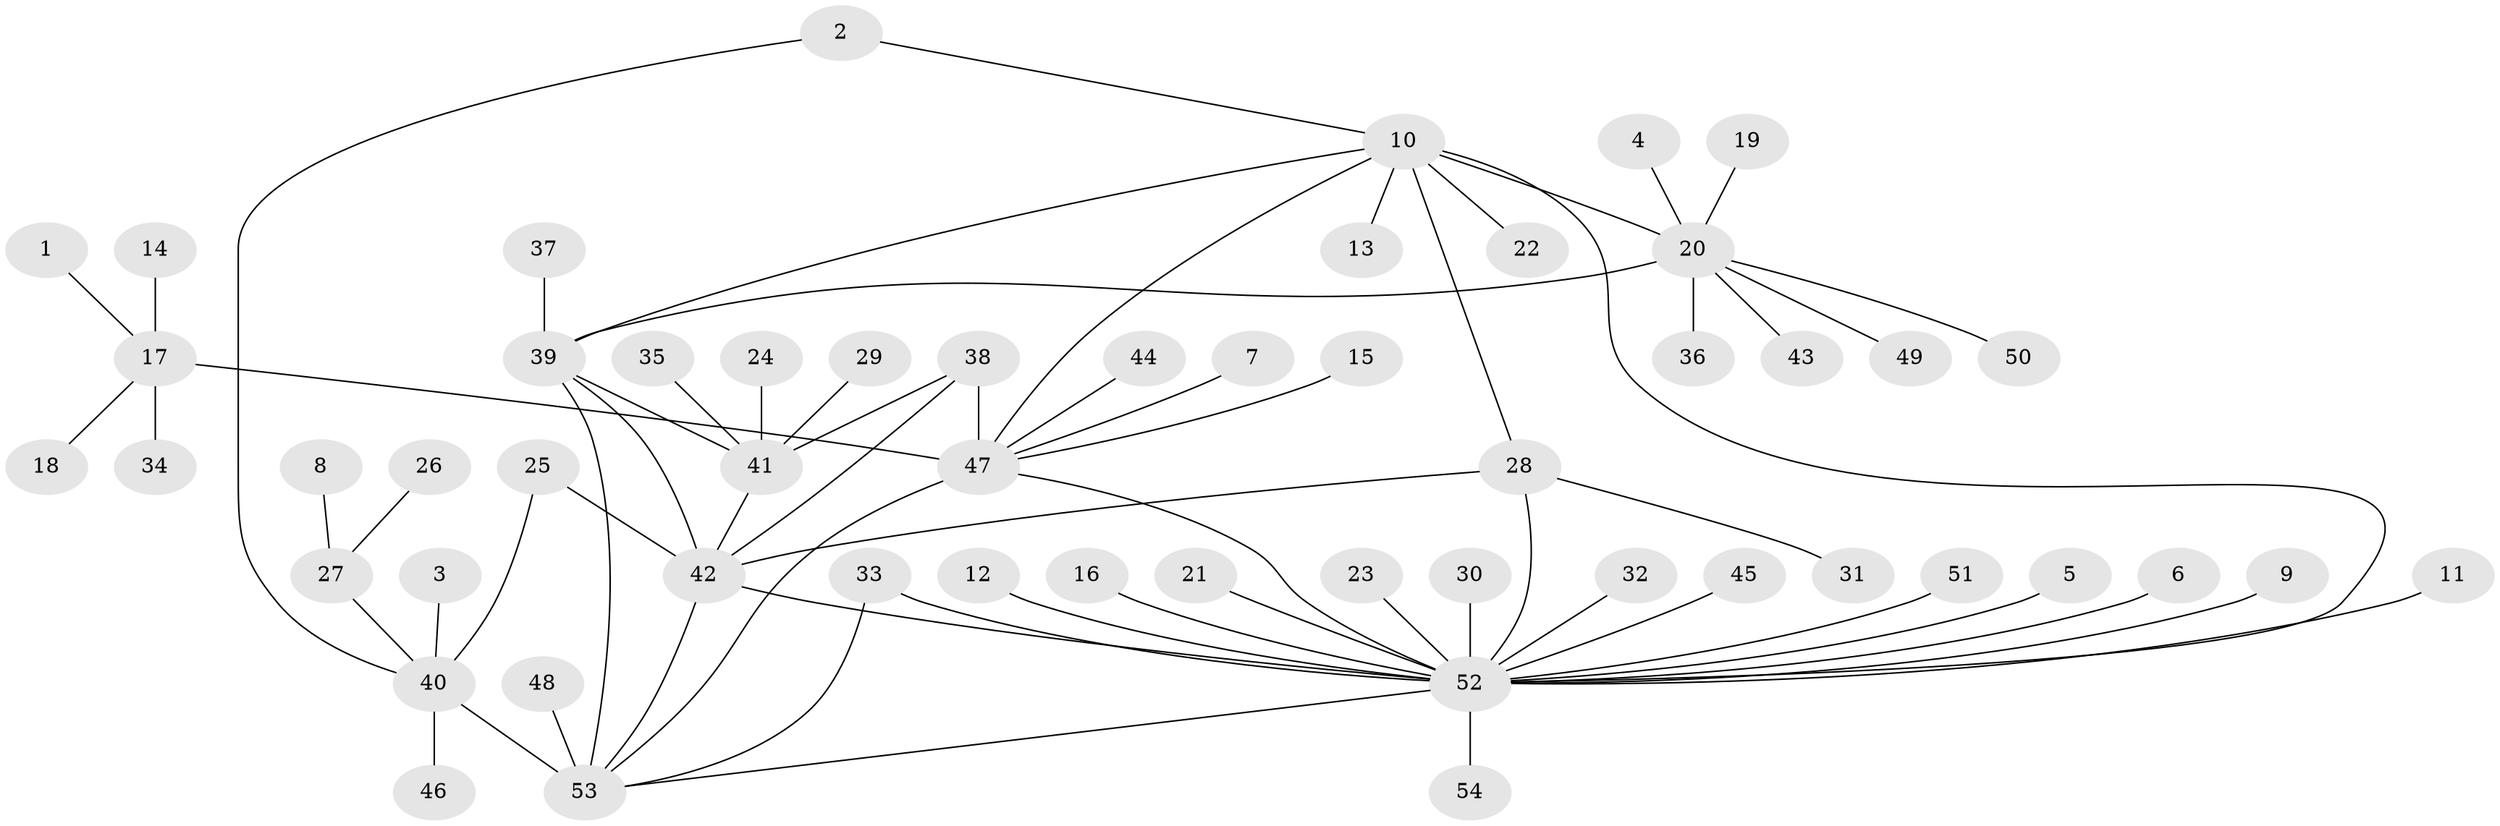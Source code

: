 // original degree distribution, {15: 0.009259259259259259, 6: 0.037037037037037035, 9: 0.027777777777777776, 5: 0.027777777777777776, 7: 0.06481481481481481, 10: 0.027777777777777776, 8: 0.009259259259259259, 11: 0.018518518518518517, 4: 0.018518518518518517, 1: 0.5833333333333334, 3: 0.027777777777777776, 2: 0.14814814814814814}
// Generated by graph-tools (version 1.1) at 2025/50/03/09/25 03:50:36]
// undirected, 54 vertices, 67 edges
graph export_dot {
graph [start="1"]
  node [color=gray90,style=filled];
  1;
  2;
  3;
  4;
  5;
  6;
  7;
  8;
  9;
  10;
  11;
  12;
  13;
  14;
  15;
  16;
  17;
  18;
  19;
  20;
  21;
  22;
  23;
  24;
  25;
  26;
  27;
  28;
  29;
  30;
  31;
  32;
  33;
  34;
  35;
  36;
  37;
  38;
  39;
  40;
  41;
  42;
  43;
  44;
  45;
  46;
  47;
  48;
  49;
  50;
  51;
  52;
  53;
  54;
  1 -- 17 [weight=1.0];
  2 -- 10 [weight=1.0];
  2 -- 40 [weight=1.0];
  3 -- 40 [weight=1.0];
  4 -- 20 [weight=1.0];
  5 -- 52 [weight=1.0];
  6 -- 52 [weight=1.0];
  7 -- 47 [weight=1.0];
  8 -- 27 [weight=1.0];
  9 -- 52 [weight=1.0];
  10 -- 13 [weight=1.0];
  10 -- 20 [weight=3.0];
  10 -- 22 [weight=1.0];
  10 -- 28 [weight=1.0];
  10 -- 39 [weight=3.0];
  10 -- 47 [weight=1.0];
  10 -- 52 [weight=1.0];
  11 -- 52 [weight=1.0];
  12 -- 52 [weight=1.0];
  14 -- 17 [weight=1.0];
  15 -- 47 [weight=1.0];
  16 -- 52 [weight=1.0];
  17 -- 18 [weight=1.0];
  17 -- 34 [weight=1.0];
  17 -- 47 [weight=4.0];
  19 -- 20 [weight=1.0];
  20 -- 36 [weight=1.0];
  20 -- 39 [weight=1.0];
  20 -- 43 [weight=1.0];
  20 -- 49 [weight=1.0];
  20 -- 50 [weight=1.0];
  21 -- 52 [weight=1.0];
  23 -- 52 [weight=1.0];
  24 -- 41 [weight=1.0];
  25 -- 40 [weight=1.0];
  25 -- 42 [weight=1.0];
  26 -- 27 [weight=1.0];
  27 -- 40 [weight=1.0];
  28 -- 31 [weight=1.0];
  28 -- 42 [weight=1.0];
  28 -- 52 [weight=1.0];
  29 -- 41 [weight=1.0];
  30 -- 52 [weight=1.0];
  32 -- 52 [weight=1.0];
  33 -- 52 [weight=1.0];
  33 -- 53 [weight=1.0];
  35 -- 41 [weight=1.0];
  37 -- 39 [weight=1.0];
  38 -- 41 [weight=1.0];
  38 -- 42 [weight=3.0];
  38 -- 47 [weight=2.0];
  39 -- 41 [weight=1.0];
  39 -- 42 [weight=1.0];
  39 -- 53 [weight=1.0];
  40 -- 46 [weight=1.0];
  40 -- 53 [weight=4.0];
  41 -- 42 [weight=3.0];
  42 -- 52 [weight=1.0];
  42 -- 53 [weight=1.0];
  44 -- 47 [weight=1.0];
  45 -- 52 [weight=1.0];
  47 -- 52 [weight=2.0];
  47 -- 53 [weight=1.0];
  48 -- 53 [weight=1.0];
  51 -- 52 [weight=1.0];
  52 -- 53 [weight=1.0];
  52 -- 54 [weight=1.0];
}
